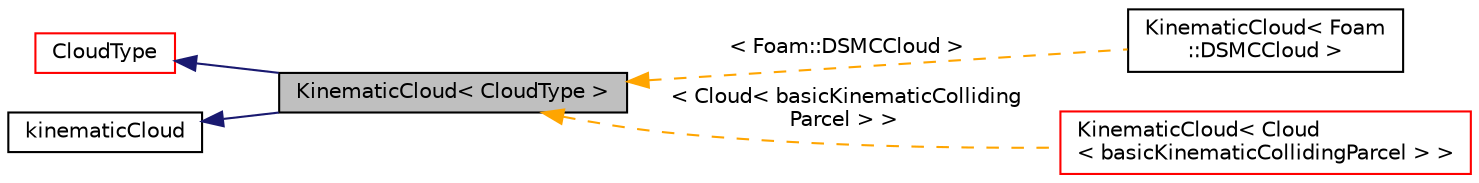 digraph "KinematicCloud&lt; CloudType &gt;"
{
  bgcolor="transparent";
  edge [fontname="Helvetica",fontsize="10",labelfontname="Helvetica",labelfontsize="10"];
  node [fontname="Helvetica",fontsize="10",shape=record];
  rankdir="LR";
  Node1 [label="KinematicCloud\< CloudType \>",height=0.2,width=0.4,color="black", fillcolor="grey75", style="filled", fontcolor="black"];
  Node2 -> Node1 [dir="back",color="midnightblue",fontsize="10",style="solid",fontname="Helvetica"];
  Node2 [label="CloudType",height=0.2,width=0.4,color="red",URL="$a00588.html",tooltip="Templated base class for dsmc cloud. "];
  Node3 -> Node1 [dir="back",color="midnightblue",fontsize="10",style="solid",fontname="Helvetica"];
  Node3 [label="kinematicCloud",height=0.2,width=0.4,color="black",URL="$a01259.html",tooltip="Virtual abstract base class for templated KinematicCloud. "];
  Node1 -> Node4 [dir="back",color="orange",fontsize="10",style="dashed",label=" \< Foam::DSMCCloud \>" ,fontname="Helvetica"];
  Node4 [label="KinematicCloud\< Foam\l::DSMCCloud \>",height=0.2,width=0.4,color="black",URL="$a01260.html"];
  Node1 -> Node5 [dir="back",color="orange",fontsize="10",style="dashed",label=" \< Cloud\< basicKinematicColliding\lParcel \> \>" ,fontname="Helvetica"];
  Node5 [label="KinematicCloud\< Cloud\l\< basicKinematicCollidingParcel \> \>",height=0.2,width=0.4,color="red",URL="$a01260.html"];
}
